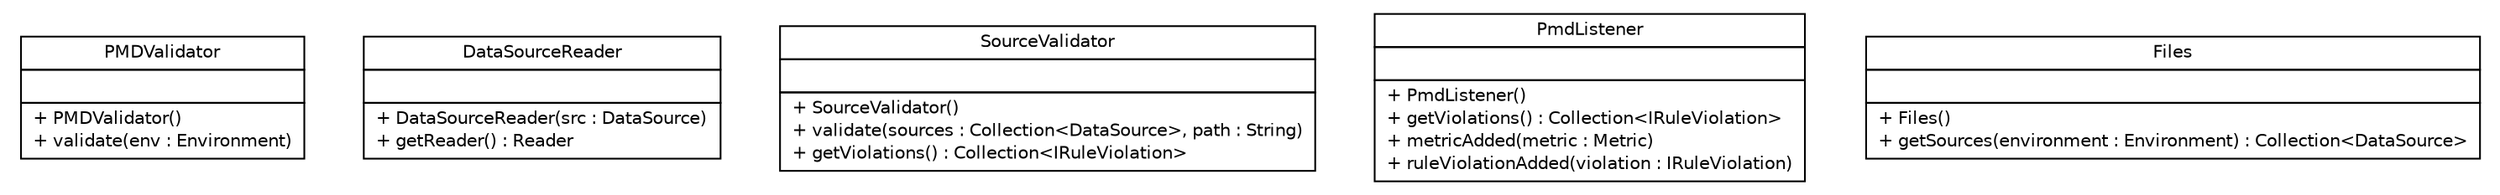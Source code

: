 #!/usr/local/bin/dot
#
# Class diagram 
# Generated by UMLGraph version 5.1 (http://www.umlgraph.org/)
#

digraph G {
	edge [fontname="Helvetica",fontsize=10,labelfontname="Helvetica",labelfontsize=10];
	node [fontname="Helvetica",fontsize=10,shape=plaintext];
	nodesep=0.25;
	ranksep=0.5;
	// com.qulice.pmd.PMDValidator
	c0 [label=<<table title="com.qulice.pmd.PMDValidator" border="0" cellborder="1" cellspacing="0" cellpadding="2" port="p" href="./PMDValidator.html">
		<tr><td><table border="0" cellspacing="0" cellpadding="1">
<tr><td align="center" balign="center"> PMDValidator </td></tr>
		</table></td></tr>
		<tr><td><table border="0" cellspacing="0" cellpadding="1">
<tr><td align="left" balign="left">  </td></tr>
		</table></td></tr>
		<tr><td><table border="0" cellspacing="0" cellpadding="1">
<tr><td align="left" balign="left"> + PMDValidator() </td></tr>
<tr><td align="left" balign="left"> + validate(env : Environment) </td></tr>
		</table></td></tr>
		</table>>, fontname="Helvetica", fontcolor="black", fontsize=10.0];
	// com.qulice.pmd.DataSourceReader
	c1 [label=<<table title="com.qulice.pmd.DataSourceReader" border="0" cellborder="1" cellspacing="0" cellpadding="2" port="p" href="./DataSourceReader.html">
		<tr><td><table border="0" cellspacing="0" cellpadding="1">
<tr><td align="center" balign="center"> DataSourceReader </td></tr>
		</table></td></tr>
		<tr><td><table border="0" cellspacing="0" cellpadding="1">
<tr><td align="left" balign="left">  </td></tr>
		</table></td></tr>
		<tr><td><table border="0" cellspacing="0" cellpadding="1">
<tr><td align="left" balign="left"> + DataSourceReader(src : DataSource) </td></tr>
<tr><td align="left" balign="left"> + getReader() : Reader </td></tr>
		</table></td></tr>
		</table>>, fontname="Helvetica", fontcolor="black", fontsize=10.0];
	// com.qulice.pmd.SourceValidator
	c2 [label=<<table title="com.qulice.pmd.SourceValidator" border="0" cellborder="1" cellspacing="0" cellpadding="2" port="p" href="./SourceValidator.html">
		<tr><td><table border="0" cellspacing="0" cellpadding="1">
<tr><td align="center" balign="center"> SourceValidator </td></tr>
		</table></td></tr>
		<tr><td><table border="0" cellspacing="0" cellpadding="1">
<tr><td align="left" balign="left">  </td></tr>
		</table></td></tr>
		<tr><td><table border="0" cellspacing="0" cellpadding="1">
<tr><td align="left" balign="left"> + SourceValidator() </td></tr>
<tr><td align="left" balign="left"> + validate(sources : Collection&lt;DataSource&gt;, path : String) </td></tr>
<tr><td align="left" balign="left"> + getViolations() : Collection&lt;IRuleViolation&gt; </td></tr>
		</table></td></tr>
		</table>>, fontname="Helvetica", fontcolor="black", fontsize=10.0];
	// com.qulice.pmd.PmdListener
	c3 [label=<<table title="com.qulice.pmd.PmdListener" border="0" cellborder="1" cellspacing="0" cellpadding="2" port="p" href="./PmdListener.html">
		<tr><td><table border="0" cellspacing="0" cellpadding="1">
<tr><td align="center" balign="center"> PmdListener </td></tr>
		</table></td></tr>
		<tr><td><table border="0" cellspacing="0" cellpadding="1">
<tr><td align="left" balign="left">  </td></tr>
		</table></td></tr>
		<tr><td><table border="0" cellspacing="0" cellpadding="1">
<tr><td align="left" balign="left"> + PmdListener() </td></tr>
<tr><td align="left" balign="left"> + getViolations() : Collection&lt;IRuleViolation&gt; </td></tr>
<tr><td align="left" balign="left"> + metricAdded(metric : Metric) </td></tr>
<tr><td align="left" balign="left"> + ruleViolationAdded(violation : IRuleViolation) </td></tr>
		</table></td></tr>
		</table>>, fontname="Helvetica", fontcolor="black", fontsize=10.0];
	// com.qulice.pmd.Files
	c4 [label=<<table title="com.qulice.pmd.Files" border="0" cellborder="1" cellspacing="0" cellpadding="2" port="p" href="./Files.html">
		<tr><td><table border="0" cellspacing="0" cellpadding="1">
<tr><td align="center" balign="center"> Files </td></tr>
		</table></td></tr>
		<tr><td><table border="0" cellspacing="0" cellpadding="1">
<tr><td align="left" balign="left">  </td></tr>
		</table></td></tr>
		<tr><td><table border="0" cellspacing="0" cellpadding="1">
<tr><td align="left" balign="left"> + Files() </td></tr>
<tr><td align="left" balign="left"> + getSources(environment : Environment) : Collection&lt;DataSource&gt; </td></tr>
		</table></td></tr>
		</table>>, fontname="Helvetica", fontcolor="black", fontsize=10.0];
}

